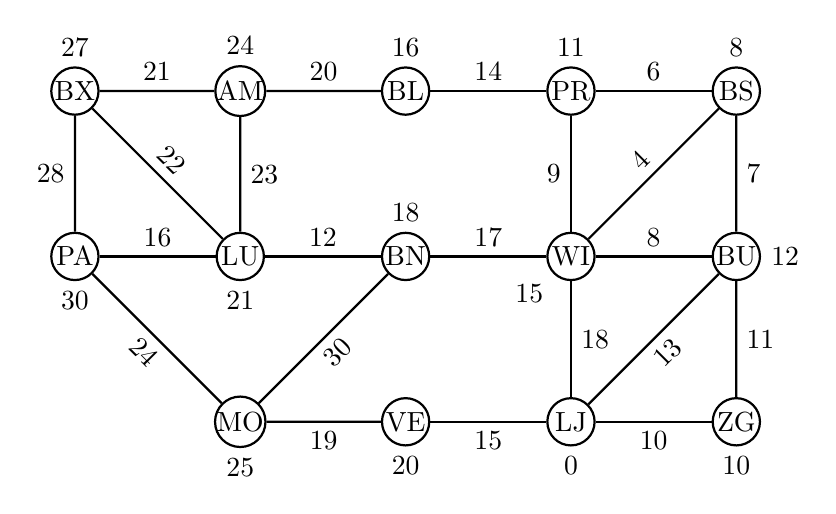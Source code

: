 \begin{tikzpicture}[style=thick,scale=0.7]
\tikzstyle{every node}=[]
\tikzstyle{vertex}=[draw, circle, fill=white, inner sep=0pt, minimum size=6mm]

\node[vertex] (ns) at ( 3,-3) [label=below:$0$ ] {LJ};
\node[vertex] (na) at ( 6,-3) [label=below:$10$] {ZG};
\node[vertex] (nb) at ( 0,-3) [label=below:$20$] {VE};
\node[vertex] (nc) at (-3,-3) [label=below:$25$] {MO};
\node[vertex] (nd) at ( 6, 0) [label=right:$12$] {BU};
\node[vertex] (ne) at ( 3, 0) [label=  225:$15$] {WI};
\node[vertex] (nf) at ( 0, 0) [label=above:$18$] {BN};
\node[vertex] (ng) at (-3, 0) [label=below:$21$] {LU};
\node[vertex] (nh) at (-6, 0) [label=below:$30$] {PA};
\node[vertex] (ni) at ( 6, 3) [label=above:$8$ ] {BS};
\node[vertex] (nj) at ( 3, 3) [label=above:$11$] {PR};
\node[vertex] (nk) at ( 0, 3) [label=above:$16$] {BL};
\node[vertex] (nl) at (-6, 3) [label=above:$27$] {BX};
\node[vertex] (nt) at (-3, 3) [label=above:$24$] {AM};

\draw (ns) -- (na) node[below, midway]         {$10$};
\draw (ns) -- (nb) node[below, midway]         {$15$};
\draw (ns) -- (nd) node[below, midway, sloped] {$13$};
\draw (ns) -- (ne) node[right, midway]         {$18$};
\draw (na) -- (nd) node[right, midway]         {$11$};
\draw (nb) -- (nc) node[below, midway]         {$19$};
\draw (nc) -- (nf) node[below, midway, sloped] {$30$};
\draw (nc) -- (nh) node[below, midway, sloped] {$24$};
\draw (nd) -- (ne) node[above, midway]         {$8$};
\draw (nd) -- (ni) node[right, midway]         {$7$};
\draw (ne) -- (nf) node[above, midway]         {$17$};
\draw (ne) -- (ni) node[above, midway, sloped] {$4$};
\draw (ne) -- (nj) node[left, midway]          {$9$};
\draw (nf) -- (ng) node[above, midway]         {$12$};
\draw (ng) -- (nh) node[above, midway]         {$16$};
\draw (ng) -- (nl) node[above, midway, sloped] {$22$};
\draw (ng) -- (nt) node[right, midway]         {$23$};
\draw (nh) -- (nl) node[left, midway]          {$28$};
\draw (ni) -- (nj) node[above, midway]         {$6$};
\draw (nj) -- (nk) node[above, midway]         {$14$};
\draw (nk) -- (nt) node[above, midway]         {$20$};
\draw (nl) -- (nt) node[above, midway]         {$21$};
\end{tikzpicture}
